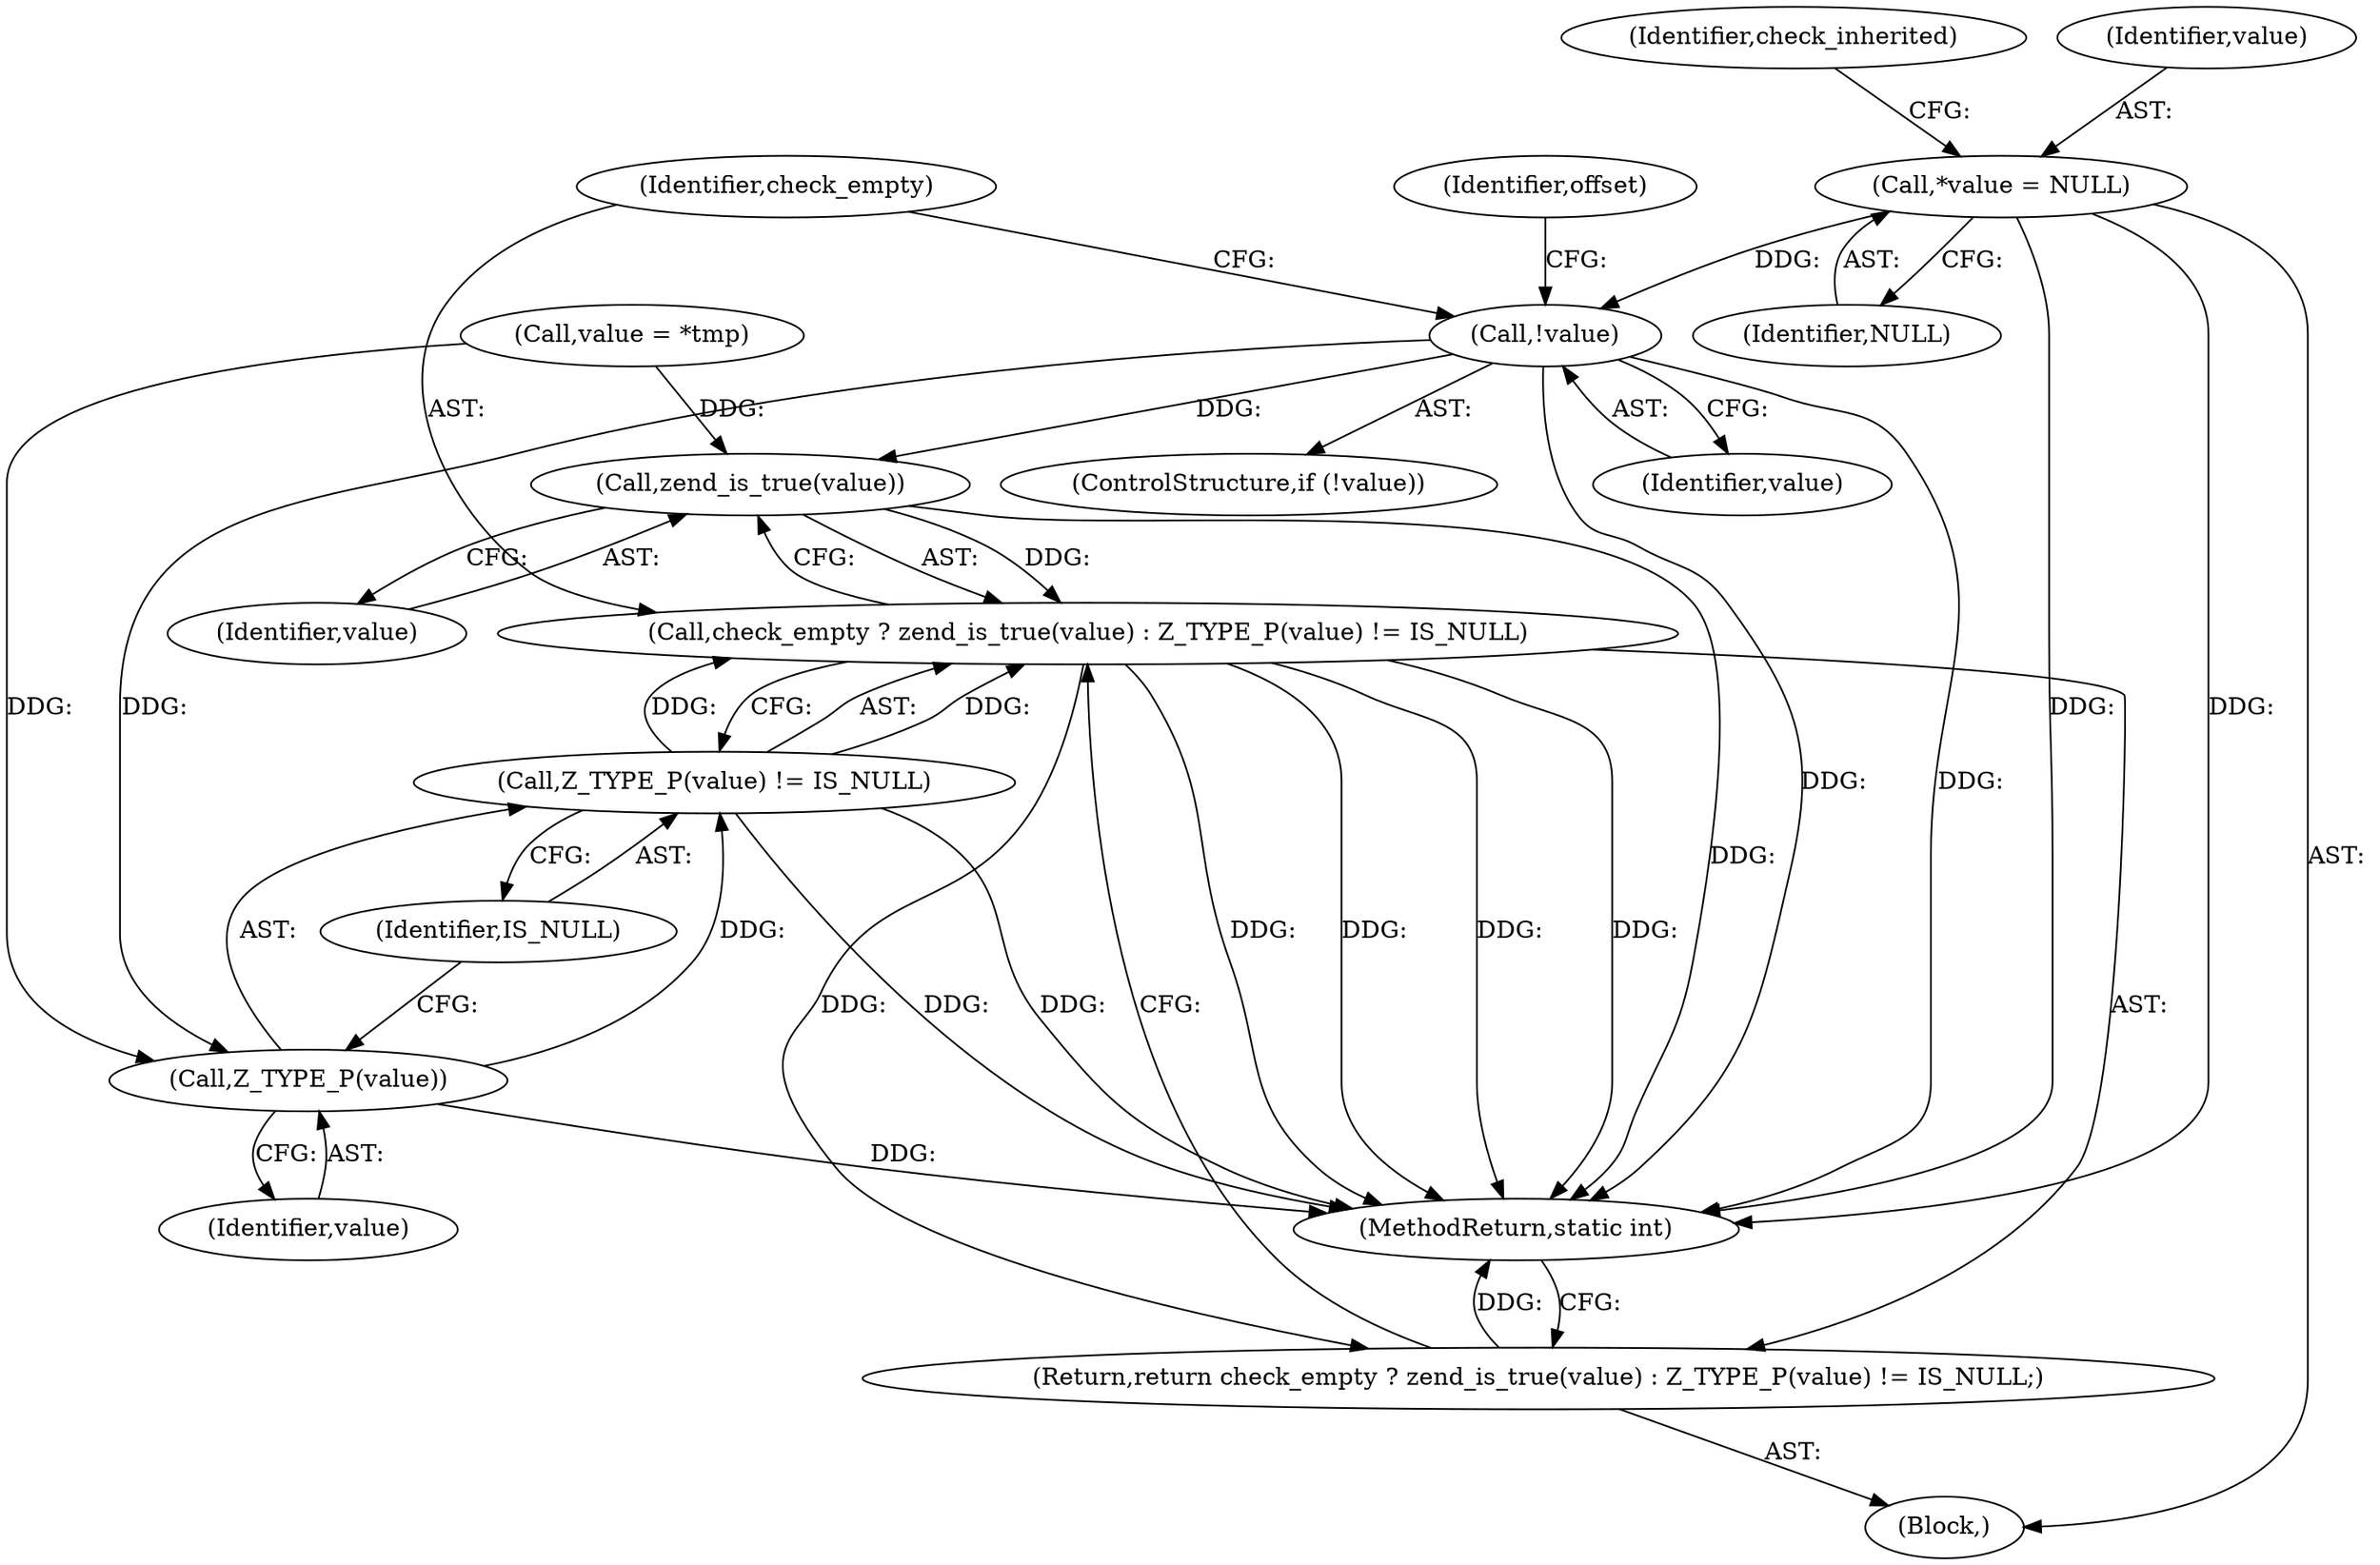 digraph "0_php-src_ecb7f58a069be0dec4a6131b6351a761f808f22e?w=1_1@pointer" {
"1000177" [label="(Call,!value)"];
"1000111" [label="(Call,*value = NULL)"];
"1000283" [label="(Call,zend_is_true(value))"];
"1000281" [label="(Call,check_empty ? zend_is_true(value) : Z_TYPE_P(value) != IS_NULL)"];
"1000280" [label="(Return,return check_empty ? zend_is_true(value) : Z_TYPE_P(value) != IS_NULL;)"];
"1000286" [label="(Call,Z_TYPE_P(value))"];
"1000285" [label="(Call,Z_TYPE_P(value) != IS_NULL)"];
"1000283" [label="(Call,zend_is_true(value))"];
"1000113" [label="(Identifier,NULL)"];
"1000281" [label="(Call,check_empty ? zend_is_true(value) : Z_TYPE_P(value) != IS_NULL)"];
"1000286" [label="(Call,Z_TYPE_P(value))"];
"1000287" [label="(Identifier,value)"];
"1000288" [label="(Identifier,IS_NULL)"];
"1000177" [label="(Call,!value)"];
"1000117" [label="(Identifier,check_inherited)"];
"1000176" [label="(ControlStructure,if (!value))"];
"1000289" [label="(MethodReturn,static int)"];
"1000182" [label="(Identifier,offset)"];
"1000107" [label="(Block,)"];
"1000280" [label="(Return,return check_empty ? zend_is_true(value) : Z_TYPE_P(value) != IS_NULL;)"];
"1000112" [label="(Identifier,value)"];
"1000111" [label="(Call,*value = NULL)"];
"1000285" [label="(Call,Z_TYPE_P(value) != IS_NULL)"];
"1000284" [label="(Identifier,value)"];
"1000282" [label="(Identifier,check_empty)"];
"1000276" [label="(Call,value = *tmp)"];
"1000178" [label="(Identifier,value)"];
"1000177" -> "1000176"  [label="AST: "];
"1000177" -> "1000178"  [label="CFG: "];
"1000178" -> "1000177"  [label="AST: "];
"1000182" -> "1000177"  [label="CFG: "];
"1000282" -> "1000177"  [label="CFG: "];
"1000177" -> "1000289"  [label="DDG: "];
"1000177" -> "1000289"  [label="DDG: "];
"1000111" -> "1000177"  [label="DDG: "];
"1000177" -> "1000283"  [label="DDG: "];
"1000177" -> "1000286"  [label="DDG: "];
"1000111" -> "1000107"  [label="AST: "];
"1000111" -> "1000113"  [label="CFG: "];
"1000112" -> "1000111"  [label="AST: "];
"1000113" -> "1000111"  [label="AST: "];
"1000117" -> "1000111"  [label="CFG: "];
"1000111" -> "1000289"  [label="DDG: "];
"1000111" -> "1000289"  [label="DDG: "];
"1000283" -> "1000281"  [label="AST: "];
"1000283" -> "1000284"  [label="CFG: "];
"1000284" -> "1000283"  [label="AST: "];
"1000281" -> "1000283"  [label="CFG: "];
"1000283" -> "1000289"  [label="DDG: "];
"1000283" -> "1000281"  [label="DDG: "];
"1000276" -> "1000283"  [label="DDG: "];
"1000281" -> "1000280"  [label="AST: "];
"1000281" -> "1000285"  [label="CFG: "];
"1000282" -> "1000281"  [label="AST: "];
"1000285" -> "1000281"  [label="AST: "];
"1000280" -> "1000281"  [label="CFG: "];
"1000281" -> "1000289"  [label="DDG: "];
"1000281" -> "1000289"  [label="DDG: "];
"1000281" -> "1000289"  [label="DDG: "];
"1000281" -> "1000289"  [label="DDG: "];
"1000281" -> "1000280"  [label="DDG: "];
"1000285" -> "1000281"  [label="DDG: "];
"1000285" -> "1000281"  [label="DDG: "];
"1000280" -> "1000107"  [label="AST: "];
"1000289" -> "1000280"  [label="CFG: "];
"1000280" -> "1000289"  [label="DDG: "];
"1000286" -> "1000285"  [label="AST: "];
"1000286" -> "1000287"  [label="CFG: "];
"1000287" -> "1000286"  [label="AST: "];
"1000288" -> "1000286"  [label="CFG: "];
"1000286" -> "1000289"  [label="DDG: "];
"1000286" -> "1000285"  [label="DDG: "];
"1000276" -> "1000286"  [label="DDG: "];
"1000285" -> "1000288"  [label="CFG: "];
"1000288" -> "1000285"  [label="AST: "];
"1000285" -> "1000289"  [label="DDG: "];
"1000285" -> "1000289"  [label="DDG: "];
}
